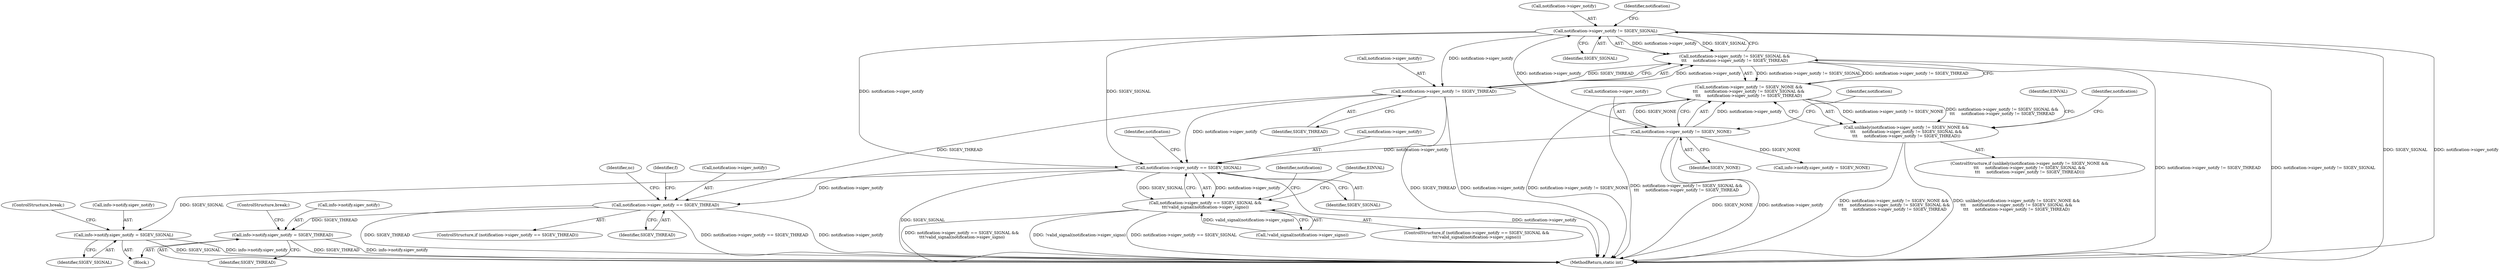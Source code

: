 digraph "0_linux_f991af3daabaecff34684fd51fac80319d1baad1@pointer" {
"1000136" [label="(Call,notification->sigev_notify != SIGEV_SIGNAL)"];
"1000130" [label="(Call,notification->sigev_notify != SIGEV_NONE)"];
"1000135" [label="(Call,notification->sigev_notify != SIGEV_SIGNAL &&\n\t\t\t     notification->sigev_notify != SIGEV_THREAD)"];
"1000129" [label="(Call,notification->sigev_notify != SIGEV_NONE &&\n\t\t\t     notification->sigev_notify != SIGEV_SIGNAL &&\n\t\t\t     notification->sigev_notify != SIGEV_THREAD)"];
"1000128" [label="(Call,unlikely(notification->sigev_notify != SIGEV_NONE &&\n\t\t\t     notification->sigev_notify != SIGEV_SIGNAL &&\n\t\t\t     notification->sigev_notify != SIGEV_THREAD))"];
"1000141" [label="(Call,notification->sigev_notify != SIGEV_THREAD)"];
"1000151" [label="(Call,notification->sigev_notify == SIGEV_SIGNAL)"];
"1000150" [label="(Call,notification->sigev_notify == SIGEV_SIGNAL &&\n\t\t\t!valid_signal(notification->sigev_signo))"];
"1000166" [label="(Call,notification->sigev_notify == SIGEV_THREAD)"];
"1000394" [label="(Call,info->notify.sigev_notify = SIGEV_THREAD)"];
"1000421" [label="(Call,info->notify.sigev_notify = SIGEV_SIGNAL)"];
"1000140" [label="(Identifier,SIGEV_SIGNAL)"];
"1000129" [label="(Call,notification->sigev_notify != SIGEV_NONE &&\n\t\t\t     notification->sigev_notify != SIGEV_SIGNAL &&\n\t\t\t     notification->sigev_notify != SIGEV_THREAD)"];
"1000367" [label="(Block,)"];
"1000148" [label="(Identifier,EINVAL)"];
"1000276" [label="(Identifier,f)"];
"1000159" [label="(Identifier,notification)"];
"1000155" [label="(Identifier,SIGEV_SIGNAL)"];
"1000167" [label="(Call,notification->sigev_notify)"];
"1000170" [label="(Identifier,SIGEV_THREAD)"];
"1000136" [label="(Call,notification->sigev_notify != SIGEV_SIGNAL)"];
"1000128" [label="(Call,unlikely(notification->sigev_notify != SIGEV_NONE &&\n\t\t\t     notification->sigev_notify != SIGEV_SIGNAL &&\n\t\t\t     notification->sigev_notify != SIGEV_THREAD))"];
"1000473" [label="(MethodReturn,static int)"];
"1000142" [label="(Call,notification->sigev_notify)"];
"1000369" [label="(Call,info->notify.sigev_notify = SIGEV_NONE)"];
"1000138" [label="(Identifier,notification)"];
"1000145" [label="(Identifier,SIGEV_THREAD)"];
"1000394" [label="(Call,info->notify.sigev_notify = SIGEV_THREAD)"];
"1000130" [label="(Call,notification->sigev_notify != SIGEV_NONE)"];
"1000127" [label="(ControlStructure,if (unlikely(notification->sigev_notify != SIGEV_NONE &&\n\t\t\t     notification->sigev_notify != SIGEV_SIGNAL &&\n\t\t\t     notification->sigev_notify != SIGEV_THREAD)))"];
"1000174" [label="(Identifier,nc)"];
"1000151" [label="(Call,notification->sigev_notify == SIGEV_SIGNAL)"];
"1000152" [label="(Call,notification->sigev_notify)"];
"1000168" [label="(Identifier,notification)"];
"1000153" [label="(Identifier,notification)"];
"1000135" [label="(Call,notification->sigev_notify != SIGEV_SIGNAL &&\n\t\t\t     notification->sigev_notify != SIGEV_THREAD)"];
"1000427" [label="(Identifier,SIGEV_SIGNAL)"];
"1000422" [label="(Call,info->notify.sigev_notify)"];
"1000156" [label="(Call,!valid_signal(notification->sigev_signo))"];
"1000149" [label="(ControlStructure,if (notification->sigev_notify == SIGEV_SIGNAL &&\n\t\t\t!valid_signal(notification->sigev_signo)))"];
"1000164" [label="(Identifier,EINVAL)"];
"1000421" [label="(Call,info->notify.sigev_notify = SIGEV_SIGNAL)"];
"1000165" [label="(ControlStructure,if (notification->sigev_notify == SIGEV_THREAD))"];
"1000166" [label="(Call,notification->sigev_notify == SIGEV_THREAD)"];
"1000131" [label="(Call,notification->sigev_notify)"];
"1000395" [label="(Call,info->notify.sigev_notify)"];
"1000150" [label="(Call,notification->sigev_notify == SIGEV_SIGNAL &&\n\t\t\t!valid_signal(notification->sigev_signo))"];
"1000400" [label="(Identifier,SIGEV_THREAD)"];
"1000141" [label="(Call,notification->sigev_notify != SIGEV_THREAD)"];
"1000428" [label="(ControlStructure,break;)"];
"1000134" [label="(Identifier,SIGEV_NONE)"];
"1000137" [label="(Call,notification->sigev_notify)"];
"1000401" [label="(ControlStructure,break;)"];
"1000143" [label="(Identifier,notification)"];
"1000136" -> "1000135"  [label="AST: "];
"1000136" -> "1000140"  [label="CFG: "];
"1000137" -> "1000136"  [label="AST: "];
"1000140" -> "1000136"  [label="AST: "];
"1000143" -> "1000136"  [label="CFG: "];
"1000135" -> "1000136"  [label="CFG: "];
"1000136" -> "1000473"  [label="DDG: SIGEV_SIGNAL"];
"1000136" -> "1000473"  [label="DDG: notification->sigev_notify"];
"1000136" -> "1000135"  [label="DDG: notification->sigev_notify"];
"1000136" -> "1000135"  [label="DDG: SIGEV_SIGNAL"];
"1000130" -> "1000136"  [label="DDG: notification->sigev_notify"];
"1000136" -> "1000141"  [label="DDG: notification->sigev_notify"];
"1000136" -> "1000151"  [label="DDG: notification->sigev_notify"];
"1000136" -> "1000151"  [label="DDG: SIGEV_SIGNAL"];
"1000130" -> "1000129"  [label="AST: "];
"1000130" -> "1000134"  [label="CFG: "];
"1000131" -> "1000130"  [label="AST: "];
"1000134" -> "1000130"  [label="AST: "];
"1000138" -> "1000130"  [label="CFG: "];
"1000129" -> "1000130"  [label="CFG: "];
"1000130" -> "1000473"  [label="DDG: SIGEV_NONE"];
"1000130" -> "1000473"  [label="DDG: notification->sigev_notify"];
"1000130" -> "1000129"  [label="DDG: notification->sigev_notify"];
"1000130" -> "1000129"  [label="DDG: SIGEV_NONE"];
"1000130" -> "1000151"  [label="DDG: notification->sigev_notify"];
"1000130" -> "1000369"  [label="DDG: SIGEV_NONE"];
"1000135" -> "1000129"  [label="AST: "];
"1000135" -> "1000141"  [label="CFG: "];
"1000141" -> "1000135"  [label="AST: "];
"1000129" -> "1000135"  [label="CFG: "];
"1000135" -> "1000473"  [label="DDG: notification->sigev_notify != SIGEV_THREAD"];
"1000135" -> "1000473"  [label="DDG: notification->sigev_notify != SIGEV_SIGNAL"];
"1000135" -> "1000129"  [label="DDG: notification->sigev_notify != SIGEV_SIGNAL"];
"1000135" -> "1000129"  [label="DDG: notification->sigev_notify != SIGEV_THREAD"];
"1000141" -> "1000135"  [label="DDG: notification->sigev_notify"];
"1000141" -> "1000135"  [label="DDG: SIGEV_THREAD"];
"1000129" -> "1000128"  [label="AST: "];
"1000128" -> "1000129"  [label="CFG: "];
"1000129" -> "1000473"  [label="DDG: notification->sigev_notify != SIGEV_NONE"];
"1000129" -> "1000473"  [label="DDG: notification->sigev_notify != SIGEV_SIGNAL &&\n\t\t\t     notification->sigev_notify != SIGEV_THREAD"];
"1000129" -> "1000128"  [label="DDG: notification->sigev_notify != SIGEV_NONE"];
"1000129" -> "1000128"  [label="DDG: notification->sigev_notify != SIGEV_SIGNAL &&\n\t\t\t     notification->sigev_notify != SIGEV_THREAD"];
"1000128" -> "1000127"  [label="AST: "];
"1000148" -> "1000128"  [label="CFG: "];
"1000153" -> "1000128"  [label="CFG: "];
"1000128" -> "1000473"  [label="DDG: notification->sigev_notify != SIGEV_NONE &&\n\t\t\t     notification->sigev_notify != SIGEV_SIGNAL &&\n\t\t\t     notification->sigev_notify != SIGEV_THREAD"];
"1000128" -> "1000473"  [label="DDG: unlikely(notification->sigev_notify != SIGEV_NONE &&\n\t\t\t     notification->sigev_notify != SIGEV_SIGNAL &&\n\t\t\t     notification->sigev_notify != SIGEV_THREAD)"];
"1000141" -> "1000145"  [label="CFG: "];
"1000142" -> "1000141"  [label="AST: "];
"1000145" -> "1000141"  [label="AST: "];
"1000141" -> "1000473"  [label="DDG: notification->sigev_notify"];
"1000141" -> "1000473"  [label="DDG: SIGEV_THREAD"];
"1000141" -> "1000151"  [label="DDG: notification->sigev_notify"];
"1000141" -> "1000166"  [label="DDG: SIGEV_THREAD"];
"1000151" -> "1000150"  [label="AST: "];
"1000151" -> "1000155"  [label="CFG: "];
"1000152" -> "1000151"  [label="AST: "];
"1000155" -> "1000151"  [label="AST: "];
"1000159" -> "1000151"  [label="CFG: "];
"1000150" -> "1000151"  [label="CFG: "];
"1000151" -> "1000473"  [label="DDG: notification->sigev_notify"];
"1000151" -> "1000473"  [label="DDG: SIGEV_SIGNAL"];
"1000151" -> "1000150"  [label="DDG: notification->sigev_notify"];
"1000151" -> "1000150"  [label="DDG: SIGEV_SIGNAL"];
"1000151" -> "1000166"  [label="DDG: notification->sigev_notify"];
"1000151" -> "1000421"  [label="DDG: SIGEV_SIGNAL"];
"1000150" -> "1000149"  [label="AST: "];
"1000150" -> "1000156"  [label="CFG: "];
"1000156" -> "1000150"  [label="AST: "];
"1000164" -> "1000150"  [label="CFG: "];
"1000168" -> "1000150"  [label="CFG: "];
"1000150" -> "1000473"  [label="DDG: notification->sigev_notify == SIGEV_SIGNAL"];
"1000150" -> "1000473"  [label="DDG: notification->sigev_notify == SIGEV_SIGNAL &&\n\t\t\t!valid_signal(notification->sigev_signo)"];
"1000150" -> "1000473"  [label="DDG: !valid_signal(notification->sigev_signo)"];
"1000156" -> "1000150"  [label="DDG: valid_signal(notification->sigev_signo)"];
"1000166" -> "1000165"  [label="AST: "];
"1000166" -> "1000170"  [label="CFG: "];
"1000167" -> "1000166"  [label="AST: "];
"1000170" -> "1000166"  [label="AST: "];
"1000174" -> "1000166"  [label="CFG: "];
"1000276" -> "1000166"  [label="CFG: "];
"1000166" -> "1000473"  [label="DDG: notification->sigev_notify == SIGEV_THREAD"];
"1000166" -> "1000473"  [label="DDG: notification->sigev_notify"];
"1000166" -> "1000473"  [label="DDG: SIGEV_THREAD"];
"1000166" -> "1000394"  [label="DDG: SIGEV_THREAD"];
"1000394" -> "1000367"  [label="AST: "];
"1000394" -> "1000400"  [label="CFG: "];
"1000395" -> "1000394"  [label="AST: "];
"1000400" -> "1000394"  [label="AST: "];
"1000401" -> "1000394"  [label="CFG: "];
"1000394" -> "1000473"  [label="DDG: SIGEV_THREAD"];
"1000394" -> "1000473"  [label="DDG: info->notify.sigev_notify"];
"1000421" -> "1000367"  [label="AST: "];
"1000421" -> "1000427"  [label="CFG: "];
"1000422" -> "1000421"  [label="AST: "];
"1000427" -> "1000421"  [label="AST: "];
"1000428" -> "1000421"  [label="CFG: "];
"1000421" -> "1000473"  [label="DDG: SIGEV_SIGNAL"];
"1000421" -> "1000473"  [label="DDG: info->notify.sigev_notify"];
}
